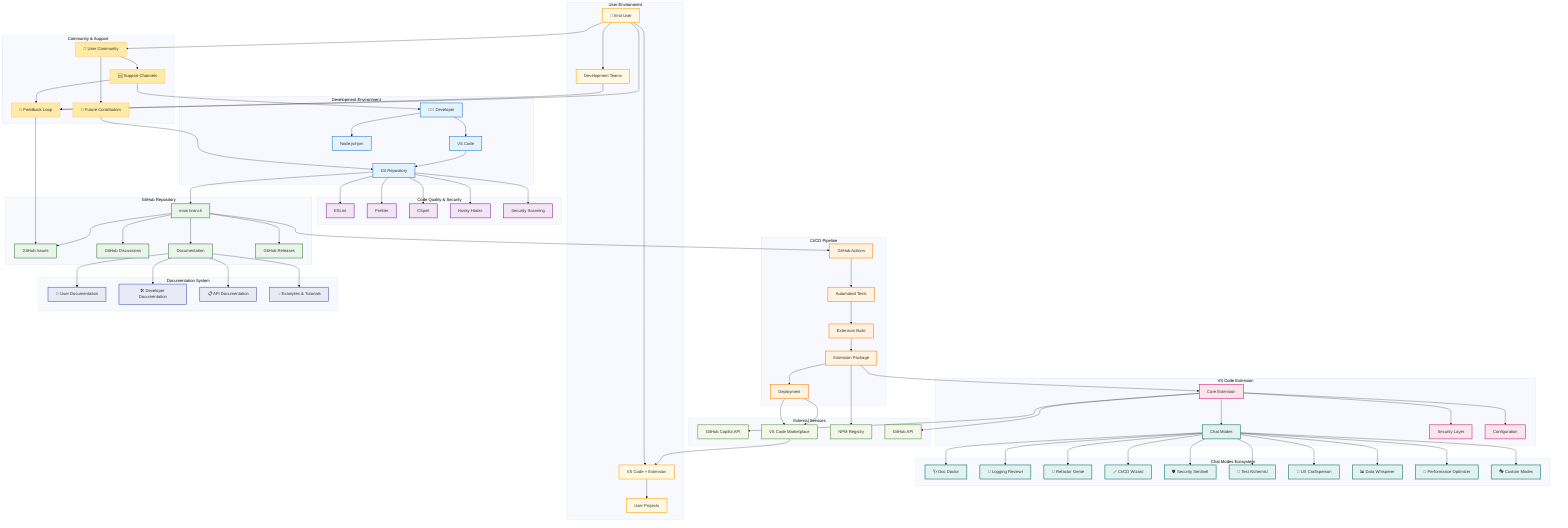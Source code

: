 ---
config:
  theme: base
  accessibility:
    enabled: true
    ariaDescribedBy: "project-ecosystem-desc"
    ariaLabelledBy: "project-ecosystem-title"
---

%%{init: {"accessibility": {"enabled": true, "ariaDescribedBy": "project-ecosystem-desc", "ariaLabelledBy": "project-ecosystem-title", "ariaDescription": "Complete project ecosystem diagram showing the interconnected components including development environment, code quality tools, GitHub repository, CI/CD pipeline, VS Code extension architecture, chat modes, external services, user environment, documentation system, and community support channels"}}}%%

graph TB
    subgraph "Development Environment"
        Dev[👩‍💻 Developer]
        IDE[VS Code]
        Git[Git Repository]
        Node[Node.js/npm]
    end

    subgraph "Code Quality & Security"
        Lint[ESLint]
        Format[Prettier]
        Spell[CSpell]
        Husky[Husky Hooks]
        Security[Security Scanning]
    end

    subgraph "GitHub Repository"
        Main[main branch]
        Issues[GitHub Issues]
        Discussions[GitHub Discussions]
        Wiki[Documentation]
        Releases[GitHub Releases]
    end

    subgraph "CI/CD Pipeline"
        GHA[GitHub Actions]
        Tests[Automated Tests]
        Build[Extension Build]
        Package[Extension Package]
        Deploy[Deployment]
    end

    subgraph "VS Code Extension"
        Core[Core Extension]
        Modes[Chat Modes]
        Security2[Security Layer]
        Config[Configuration]
    end

    subgraph "Chat Modes Ecosystem"
        DocDoctor[🩺 Doc Doctor]
        LogReviewr[🔎 Logging Reviewr]
        RefactorGenie[🧞 Refactor Genie]
        CICDWizard[🪄 CI/CD Wizard]
        SecuritySentinel[🛡️ Security Sentinel]
        TestAlchemist[🧪 Test Alchemist]
        UXCrafter[🎨 UX Craftsperson]
        DataWhisperer[📊 Data Whisperer]
        PerfOptimizer[🚀 Performance Optimizer]
        CustomModes[🎭 Custom Modes]
    end

    subgraph "External Services"
        Copilot[GitHub Copilot API]
        Marketplace[VS Code Marketplace]
        NPM[NPM Registry]
        GitHub2[GitHub API]
    end

    subgraph "User Environment"
        User[👤 End User]
        VSCodeUser[VS Code + Extension]
        Projects[User Projects]
        Teams[Development Teams]
    end

    subgraph "Documentation System"
        UserDocs[📖 User Documentation]
        DevDocs[🛠️ Developer Documentation]
        APIDocs[📋 API Documentation]
        Examples[💡 Examples & Tutorials]
    end

    subgraph "Community & Support"
        Community[👥 User Community]
        Support[🆘 Support Channels]
        Feedback[💬 Feedback Loop]
        Contributors[🤝 Future Contributors]
    end

    %% Development Flow
    Dev --> IDE
    IDE --> Git
    Dev --> Node

    %% Quality Assurance
    Git --> Lint
    Git --> Format
    Git --> Spell
    Git --> Husky
    Git --> Security

    %% Repository Management
    Git --> Main
    Main --> Issues
    Main --> Discussions
    Main --> Wiki
    Main --> Releases

    %% CI/CD Flow
    Main --> GHA
    GHA --> Tests
    Tests --> Build
    Build --> Package
    Package --> Deploy
    Deploy --> Marketplace

    %% Extension Architecture
    Package --> Core
    Core --> Modes
    Core --> Security2
    Core --> Config

    %% Chat Modes
    Modes --> DocDoctor
    Modes --> LogReviewr
    Modes --> RefactorGenie
    Modes --> CICDWizard
    Modes --> SecuritySentinel
    Modes --> TestAlchemist
    Modes --> UXCrafter
    Modes --> DataWhisperer
    Modes --> PerfOptimizer
    Modes --> CustomModes

    %% External Integrations
    Core --> Copilot
    Deploy --> Marketplace
    Package --> NPM
    Core --> GitHub2

    %% User Experience
    Marketplace --> VSCodeUser
    User --> VSCodeUser
    VSCodeUser --> Projects
    User --> Teams

    %% Documentation Flow
    Wiki --> UserDocs
    Wiki --> DevDocs
    Wiki --> APIDocs
    Wiki --> Examples

    %% Community Interaction
    User --> Community
    Community --> Support
    Support --> Feedback
    Feedback --> Issues
    Community --> Contributors

    %% Feedback Loops
    User --> Feedback
    Teams --> Feedback
    Contributors --> Git
    Support --> Dev

    classDef development fill:#e3f2fd,stroke:#1976d2,stroke-width:2px
    classDef quality fill:#f3e5f5,stroke:#7b1fa2,stroke-width:2px
    classDef repository fill:#e8f5e8,stroke:#2e7d32,stroke-width:2px
    classDef cicd fill:#fff3e0,stroke:#f57c00,stroke-width:2px
    classDef extension fill:#fce4ec,stroke:#c2185b,stroke-width:2px
    classDef modes fill:#e0f2f1,stroke:#00695c,stroke-width:2px
    classDef external fill:#f1f8e9,stroke:#558b2f,stroke-width:2px
    classDef user fill:#fff8e1,stroke:#ffa000,stroke-width:2px
    classDef docs fill:#e8eaf6,stroke:#3f51b5,stroke-width:2px
    classDef community fill:#ffeaa7,stroke:#fdcb6e,stroke-width:2px

    class Dev,IDE,Git,Node development
    class Lint,Format,Spell,Husky,Security quality
    class Main,Issues,Discussions,Wiki,Releases repository
    class GHA,Tests,Build,Package,Deploy cicd
    class Core,Security2,Config extension
    class Modes,DocDoctor,LogReviewr,RefactorGenie,CICDWizard,SecuritySentinel,TestAlchemist,UXCrafter,DataWhisperer,PerfOptimizer,CustomModes modes
    class Copilot,Marketplace,NPM,GitHub2 external
    class User,VSCodeUser,Projects,Teams user
    class UserDocs,DevDocs,APIDocs,Examples docs
    class Community,Support,Feedback,Contributors community
